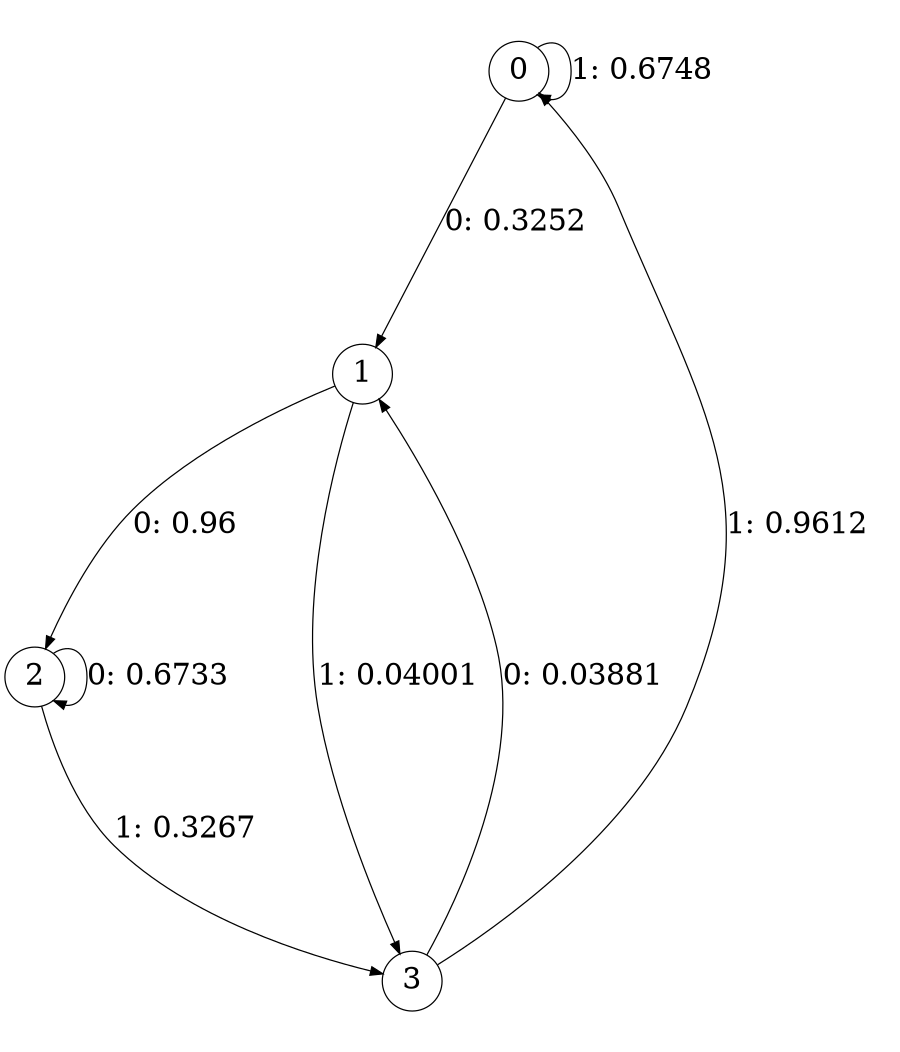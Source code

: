 digraph "ch31concat_phase3_L2" {
size = "6,8.5";
ratio = "fill";
node [shape = circle];
node [fontsize = 24];
edge [fontsize = 24];
0 -> 1 [label = "0: 0.3252   "];
0 -> 0 [label = "1: 0.6748   "];
1 -> 2 [label = "0: 0.96     "];
1 -> 3 [label = "1: 0.04001  "];
2 -> 2 [label = "0: 0.6733   "];
2 -> 3 [label = "1: 0.3267   "];
3 -> 1 [label = "0: 0.03881  "];
3 -> 0 [label = "1: 0.9612   "];
}